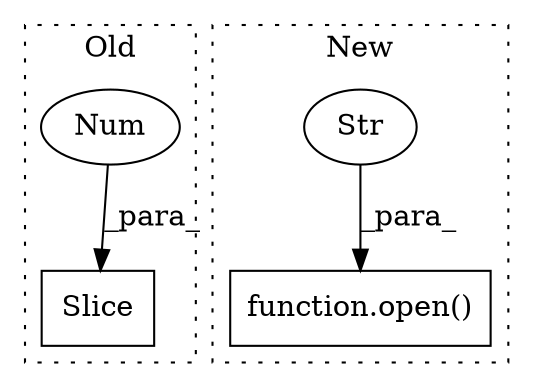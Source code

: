 digraph G {
subgraph cluster0 {
1 [label="Slice" a="80" s="5265" l="3" shape="box"];
4 [label="Num" a="76" s="5266" l="2" shape="ellipse"];
label = "Old";
style="dotted";
}
subgraph cluster1 {
2 [label="function.open()" a="75" s="5580,5598" l="5,19" shape="box"];
3 [label="Str" a="66" s="5595" l="3" shape="ellipse"];
label = "New";
style="dotted";
}
3 -> 2 [label="_para_"];
4 -> 1 [label="_para_"];
}